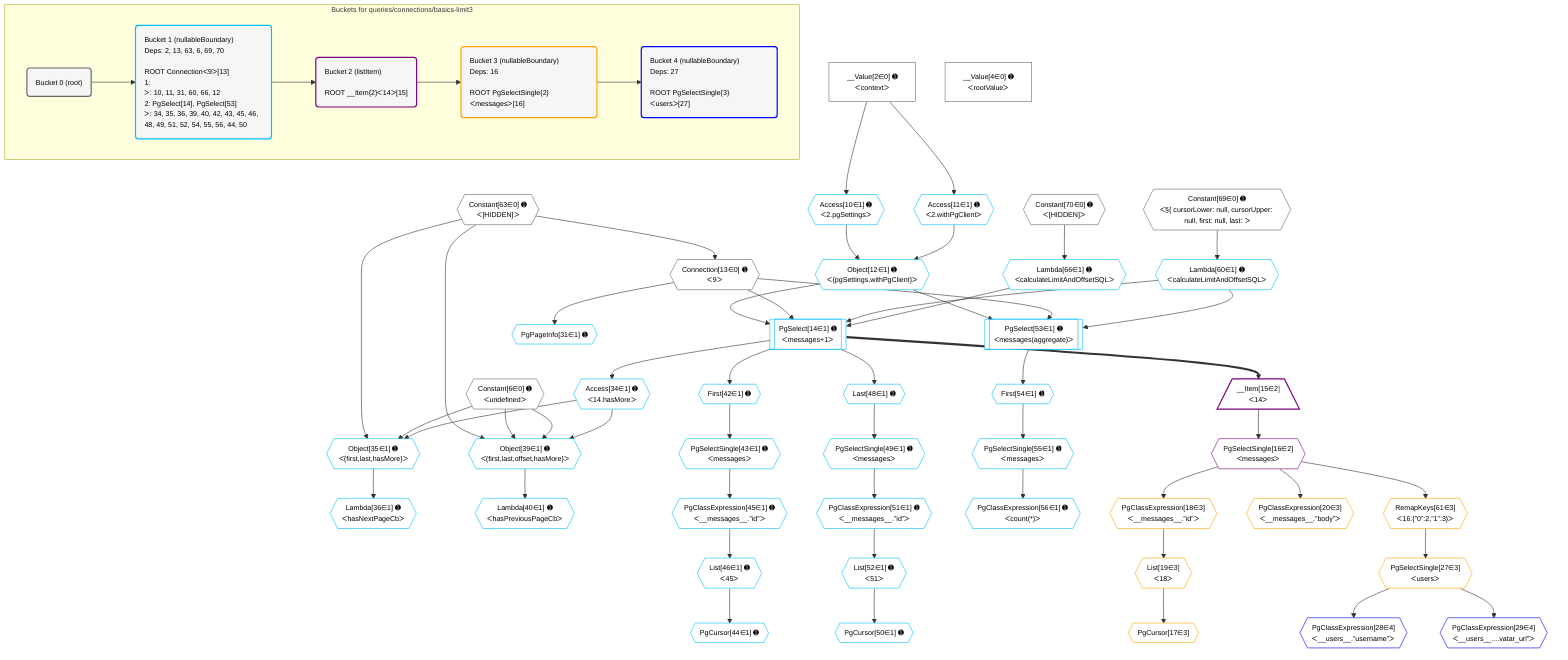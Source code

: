 %%{init: {'themeVariables': { 'fontSize': '12px'}}}%%
graph TD
    classDef path fill:#eee,stroke:#000,color:#000
    classDef plan fill:#fff,stroke-width:1px,color:#000
    classDef itemplan fill:#fff,stroke-width:2px,color:#000
    classDef unbatchedplan fill:#dff,stroke-width:1px,color:#000
    classDef sideeffectplan fill:#fcc,stroke-width:2px,color:#000
    classDef bucket fill:#f6f6f6,color:#000,stroke-width:2px,text-align:left


    %% plan dependencies
    Connection13{{"Connection[13∈0] ➊<br />ᐸ9ᐳ"}}:::plan
    Constant63{{"Constant[63∈0] ➊<br />ᐸ[HIDDEN]ᐳ"}}:::plan
    Constant63 --> Connection13
    __Value2["__Value[2∈0] ➊<br />ᐸcontextᐳ"]:::plan
    __Value4["__Value[4∈0] ➊<br />ᐸrootValueᐳ"]:::plan
    Constant6{{"Constant[6∈0] ➊<br />ᐸundefinedᐳ"}}:::plan
    Constant69{{"Constant[69∈0] ➊<br />ᐸ§{ cursorLower: null, cursorUpper: null, first: null, last: ᐳ"}}:::plan
    Constant70{{"Constant[70∈0] ➊<br />ᐸ[HIDDEN]ᐳ"}}:::plan
    PgSelect14[["PgSelect[14∈1] ➊<br />ᐸmessages+1ᐳ"]]:::plan
    Object12{{"Object[12∈1] ➊<br />ᐸ{pgSettings,withPgClient}ᐳ"}}:::plan
    Lambda60{{"Lambda[60∈1] ➊<br />ᐸcalculateLimitAndOffsetSQLᐳ"}}:::plan
    Lambda66{{"Lambda[66∈1] ➊<br />ᐸcalculateLimitAndOffsetSQLᐳ"}}:::plan
    Object12 & Connection13 & Lambda60 & Lambda66 --> PgSelect14
    Object39{{"Object[39∈1] ➊<br />ᐸ{first,last,offset,hasMore}ᐳ"}}:::plan
    Access34{{"Access[34∈1] ➊<br />ᐸ14.hasMoreᐳ"}}:::plan
    Constant63 & Constant6 & Constant6 & Access34 --> Object39
    Object35{{"Object[35∈1] ➊<br />ᐸ{first,last,hasMore}ᐳ"}}:::plan
    Constant63 & Constant6 & Access34 --> Object35
    PgSelect53[["PgSelect[53∈1] ➊<br />ᐸmessages(aggregate)ᐳ"]]:::plan
    Object12 & Connection13 & Lambda60 --> PgSelect53
    Access10{{"Access[10∈1] ➊<br />ᐸ2.pgSettingsᐳ"}}:::plan
    Access11{{"Access[11∈1] ➊<br />ᐸ2.withPgClientᐳ"}}:::plan
    Access10 & Access11 --> Object12
    __Value2 --> Access10
    __Value2 --> Access11
    PgPageInfo31{{"PgPageInfo[31∈1] ➊"}}:::plan
    Connection13 --> PgPageInfo31
    PgSelect14 --> Access34
    Lambda36{{"Lambda[36∈1] ➊<br />ᐸhasNextPageCbᐳ"}}:::plan
    Object35 --> Lambda36
    Lambda40{{"Lambda[40∈1] ➊<br />ᐸhasPreviousPageCbᐳ"}}:::plan
    Object39 --> Lambda40
    First42{{"First[42∈1] ➊"}}:::plan
    PgSelect14 --> First42
    PgSelectSingle43{{"PgSelectSingle[43∈1] ➊<br />ᐸmessagesᐳ"}}:::plan
    First42 --> PgSelectSingle43
    PgCursor44{{"PgCursor[44∈1] ➊"}}:::plan
    List46{{"List[46∈1] ➊<br />ᐸ45ᐳ"}}:::plan
    List46 --> PgCursor44
    PgClassExpression45{{"PgClassExpression[45∈1] ➊<br />ᐸ__messages__.”id”ᐳ"}}:::plan
    PgSelectSingle43 --> PgClassExpression45
    PgClassExpression45 --> List46
    Last48{{"Last[48∈1] ➊"}}:::plan
    PgSelect14 --> Last48
    PgSelectSingle49{{"PgSelectSingle[49∈1] ➊<br />ᐸmessagesᐳ"}}:::plan
    Last48 --> PgSelectSingle49
    PgCursor50{{"PgCursor[50∈1] ➊"}}:::plan
    List52{{"List[52∈1] ➊<br />ᐸ51ᐳ"}}:::plan
    List52 --> PgCursor50
    PgClassExpression51{{"PgClassExpression[51∈1] ➊<br />ᐸ__messages__.”id”ᐳ"}}:::plan
    PgSelectSingle49 --> PgClassExpression51
    PgClassExpression51 --> List52
    First54{{"First[54∈1] ➊"}}:::plan
    PgSelect53 --> First54
    PgSelectSingle55{{"PgSelectSingle[55∈1] ➊<br />ᐸmessagesᐳ"}}:::plan
    First54 --> PgSelectSingle55
    PgClassExpression56{{"PgClassExpression[56∈1] ➊<br />ᐸcount(*)ᐳ"}}:::plan
    PgSelectSingle55 --> PgClassExpression56
    Constant69 --> Lambda60
    Constant70 --> Lambda66
    __Item15[/"__Item[15∈2]<br />ᐸ14ᐳ"\]:::itemplan
    PgSelect14 ==> __Item15
    PgSelectSingle16{{"PgSelectSingle[16∈2]<br />ᐸmessagesᐳ"}}:::plan
    __Item15 --> PgSelectSingle16
    PgCursor17{{"PgCursor[17∈3]"}}:::plan
    List19{{"List[19∈3]<br />ᐸ18ᐳ"}}:::plan
    List19 --> PgCursor17
    PgClassExpression18{{"PgClassExpression[18∈3]<br />ᐸ__messages__.”id”ᐳ"}}:::plan
    PgSelectSingle16 --> PgClassExpression18
    PgClassExpression18 --> List19
    PgClassExpression20{{"PgClassExpression[20∈3]<br />ᐸ__messages__.”body”ᐳ"}}:::plan
    PgSelectSingle16 --> PgClassExpression20
    PgSelectSingle27{{"PgSelectSingle[27∈3]<br />ᐸusersᐳ"}}:::plan
    RemapKeys61{{"RemapKeys[61∈3]<br />ᐸ16:{”0”:2,”1”:3}ᐳ"}}:::plan
    RemapKeys61 --> PgSelectSingle27
    PgSelectSingle16 --> RemapKeys61
    PgClassExpression28{{"PgClassExpression[28∈4]<br />ᐸ__users__.”username”ᐳ"}}:::plan
    PgSelectSingle27 --> PgClassExpression28
    PgClassExpression29{{"PgClassExpression[29∈4]<br />ᐸ__users__....vatar_url”ᐳ"}}:::plan
    PgSelectSingle27 --> PgClassExpression29

    %% define steps

    subgraph "Buckets for queries/connections/basics-limit3"
    Bucket0("Bucket 0 (root)"):::bucket
    classDef bucket0 stroke:#696969
    class Bucket0,__Value2,__Value4,Constant6,Connection13,Constant63,Constant69,Constant70 bucket0
    Bucket1("Bucket 1 (nullableBoundary)<br />Deps: 2, 13, 63, 6, 69, 70<br /><br />ROOT Connectionᐸ9ᐳ[13]<br />1: <br />ᐳ: 10, 11, 31, 60, 66, 12<br />2: PgSelect[14], PgSelect[53]<br />ᐳ: 34, 35, 36, 39, 40, 42, 43, 45, 46, 48, 49, 51, 52, 54, 55, 56, 44, 50"):::bucket
    classDef bucket1 stroke:#00bfff
    class Bucket1,Access10,Access11,Object12,PgSelect14,PgPageInfo31,Access34,Object35,Lambda36,Object39,Lambda40,First42,PgSelectSingle43,PgCursor44,PgClassExpression45,List46,Last48,PgSelectSingle49,PgCursor50,PgClassExpression51,List52,PgSelect53,First54,PgSelectSingle55,PgClassExpression56,Lambda60,Lambda66 bucket1
    Bucket2("Bucket 2 (listItem)<br /><br />ROOT __Item{2}ᐸ14ᐳ[15]"):::bucket
    classDef bucket2 stroke:#7f007f
    class Bucket2,__Item15,PgSelectSingle16 bucket2
    Bucket3("Bucket 3 (nullableBoundary)<br />Deps: 16<br /><br />ROOT PgSelectSingle{2}ᐸmessagesᐳ[16]"):::bucket
    classDef bucket3 stroke:#ffa500
    class Bucket3,PgCursor17,PgClassExpression18,List19,PgClassExpression20,PgSelectSingle27,RemapKeys61 bucket3
    Bucket4("Bucket 4 (nullableBoundary)<br />Deps: 27<br /><br />ROOT PgSelectSingle{3}ᐸusersᐳ[27]"):::bucket
    classDef bucket4 stroke:#0000ff
    class Bucket4,PgClassExpression28,PgClassExpression29 bucket4
    Bucket0 --> Bucket1
    Bucket1 --> Bucket2
    Bucket2 --> Bucket3
    Bucket3 --> Bucket4
    end